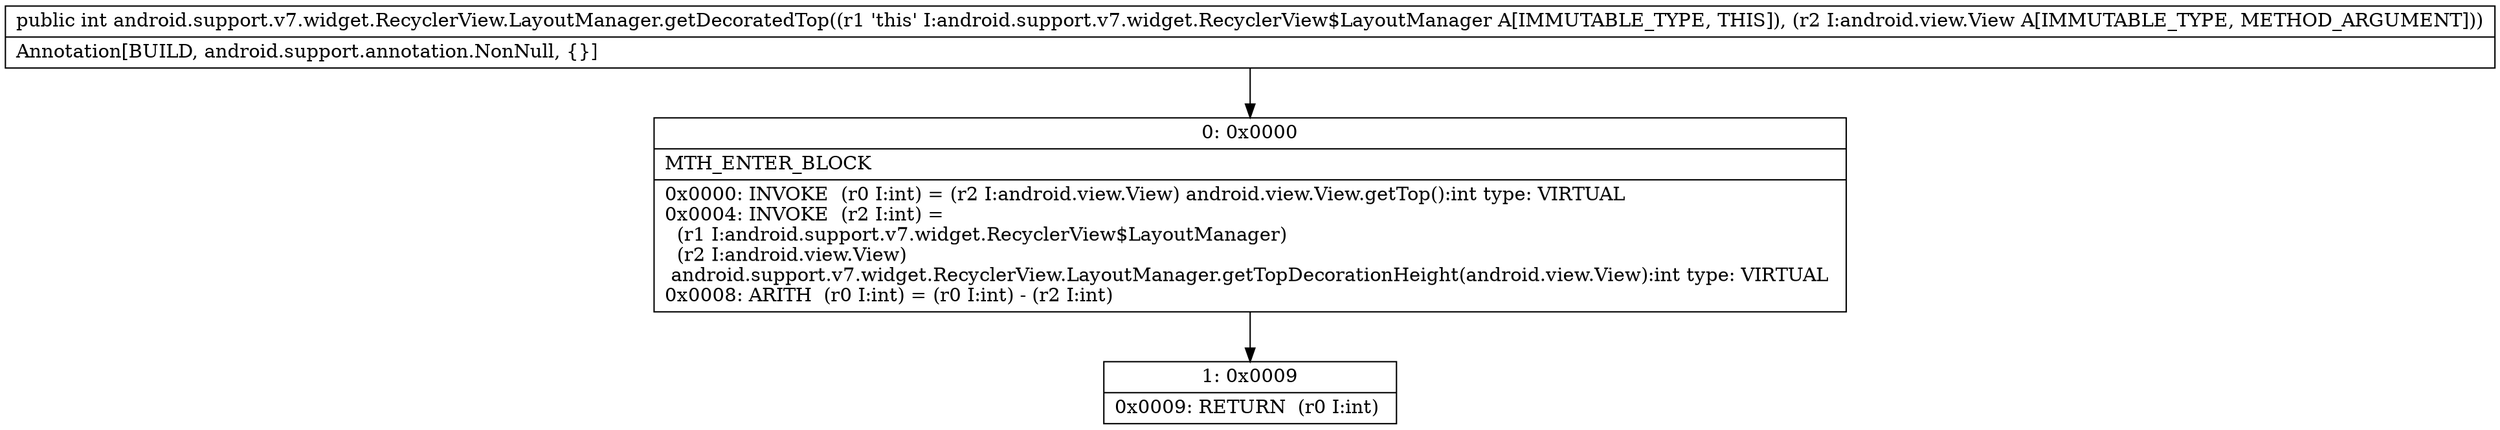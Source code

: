 digraph "CFG forandroid.support.v7.widget.RecyclerView.LayoutManager.getDecoratedTop(Landroid\/view\/View;)I" {
Node_0 [shape=record,label="{0\:\ 0x0000|MTH_ENTER_BLOCK\l|0x0000: INVOKE  (r0 I:int) = (r2 I:android.view.View) android.view.View.getTop():int type: VIRTUAL \l0x0004: INVOKE  (r2 I:int) = \l  (r1 I:android.support.v7.widget.RecyclerView$LayoutManager)\l  (r2 I:android.view.View)\l android.support.v7.widget.RecyclerView.LayoutManager.getTopDecorationHeight(android.view.View):int type: VIRTUAL \l0x0008: ARITH  (r0 I:int) = (r0 I:int) \- (r2 I:int) \l}"];
Node_1 [shape=record,label="{1\:\ 0x0009|0x0009: RETURN  (r0 I:int) \l}"];
MethodNode[shape=record,label="{public int android.support.v7.widget.RecyclerView.LayoutManager.getDecoratedTop((r1 'this' I:android.support.v7.widget.RecyclerView$LayoutManager A[IMMUTABLE_TYPE, THIS]), (r2 I:android.view.View A[IMMUTABLE_TYPE, METHOD_ARGUMENT]))  | Annotation[BUILD, android.support.annotation.NonNull, \{\}]\l}"];
MethodNode -> Node_0;
Node_0 -> Node_1;
}

